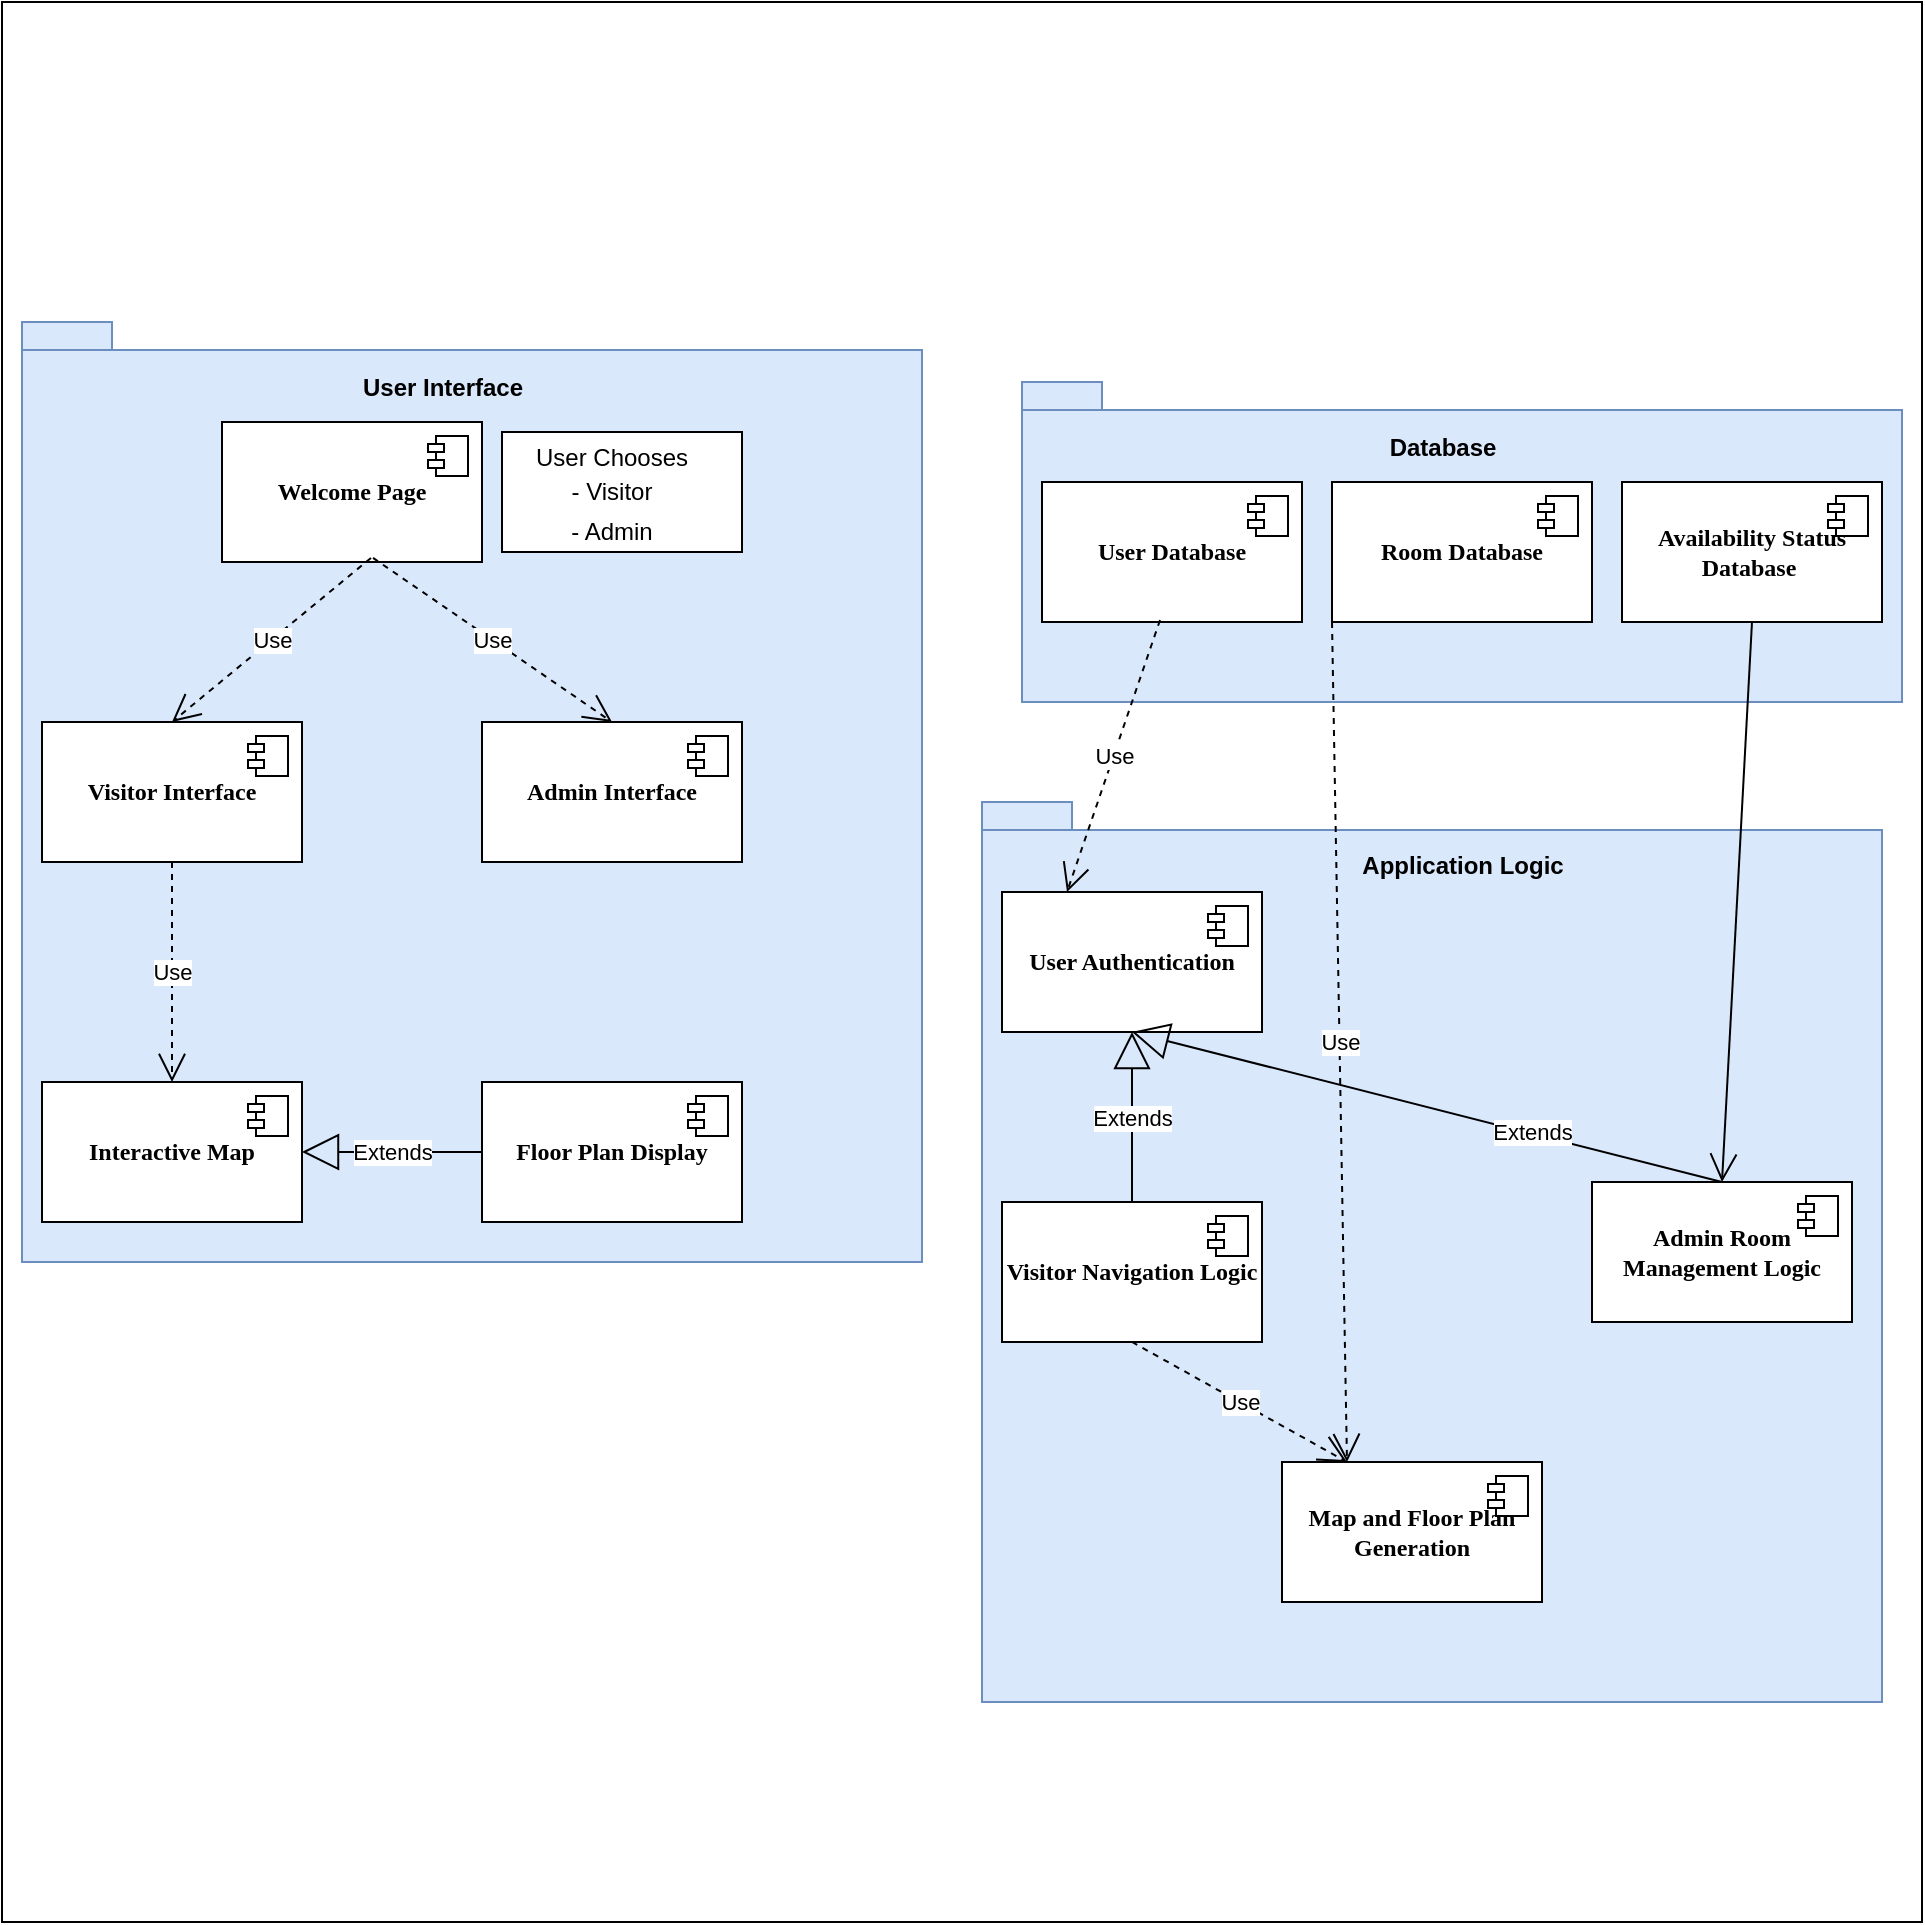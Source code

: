 <mxfile version="25.0.3">
  <diagram name="Page-1" id="OktrFBAO3VFiyfOGnc8V">
    <mxGraphModel dx="1865" dy="2413" grid="1" gridSize="10" guides="1" tooltips="1" connect="1" arrows="1" fold="1" page="1" pageScale="1" pageWidth="827" pageHeight="1169" math="0" shadow="0">
      <root>
        <mxCell id="0" />
        <mxCell id="1" parent="0" />
        <mxCell id="GQhv-AbMXYz22JSgnZgT-2" value="" style="whiteSpace=wrap;html=1;aspect=fixed;" parent="1" vertex="1">
          <mxGeometry y="-130" width="960" height="960" as="geometry" />
        </mxCell>
        <mxCell id="GQhv-AbMXYz22JSgnZgT-4" value="" style="shape=folder;fontStyle=1;spacingTop=10;tabWidth=40;tabHeight=14;tabPosition=left;html=1;whiteSpace=wrap;fillColor=#dae8fc;strokeColor=#6c8ebf;" parent="1" vertex="1">
          <mxGeometry x="10" y="30" width="450" height="470" as="geometry" />
        </mxCell>
        <mxCell id="GQhv-AbMXYz22JSgnZgT-5" value="&lt;b&gt;Admin Interface&lt;/b&gt;" style="html=1;dropTarget=0;whiteSpace=wrap;fontFamily=Times New Roman;spacing=2;" parent="1" vertex="1">
          <mxGeometry x="240" y="230" width="130" height="70" as="geometry" />
        </mxCell>
        <mxCell id="GQhv-AbMXYz22JSgnZgT-6" value="" style="shape=module;jettyWidth=8;jettyHeight=4;fontFamily=Times New Roman;spacing=2;" parent="GQhv-AbMXYz22JSgnZgT-5" vertex="1">
          <mxGeometry x="1" width="20" height="20" relative="1" as="geometry">
            <mxPoint x="-27" y="7" as="offset" />
          </mxGeometry>
        </mxCell>
        <mxCell id="GQhv-AbMXYz22JSgnZgT-9" value="&lt;b&gt;Visitor Interface&lt;/b&gt;" style="html=1;dropTarget=0;whiteSpace=wrap;fontFamily=Times New Roman;spacing=2;" parent="1" vertex="1">
          <mxGeometry x="20" y="230" width="130" height="70" as="geometry" />
        </mxCell>
        <mxCell id="GQhv-AbMXYz22JSgnZgT-10" value="" style="shape=module;jettyWidth=8;jettyHeight=4;fontFamily=Times New Roman;spacing=2;" parent="GQhv-AbMXYz22JSgnZgT-9" vertex="1">
          <mxGeometry x="1" width="20" height="20" relative="1" as="geometry">
            <mxPoint x="-27" y="7" as="offset" />
          </mxGeometry>
        </mxCell>
        <mxCell id="GQhv-AbMXYz22JSgnZgT-11" value="&lt;b&gt;Floor Plan Display&lt;/b&gt;" style="html=1;dropTarget=0;whiteSpace=wrap;fontFamily=Times New Roman;spacing=2;" parent="1" vertex="1">
          <mxGeometry x="240" y="410" width="130" height="70" as="geometry" />
        </mxCell>
        <mxCell id="GQhv-AbMXYz22JSgnZgT-12" value="" style="shape=module;jettyWidth=8;jettyHeight=4;fontFamily=Times New Roman;spacing=2;" parent="GQhv-AbMXYz22JSgnZgT-11" vertex="1">
          <mxGeometry x="1" width="20" height="20" relative="1" as="geometry">
            <mxPoint x="-27" y="7" as="offset" />
          </mxGeometry>
        </mxCell>
        <mxCell id="GQhv-AbMXYz22JSgnZgT-13" value="&lt;b&gt;Interactive Map&lt;/b&gt;" style="html=1;dropTarget=0;whiteSpace=wrap;fontFamily=Times New Roman;spacing=2;" parent="1" vertex="1">
          <mxGeometry x="20" y="410" width="130" height="70" as="geometry" />
        </mxCell>
        <mxCell id="GQhv-AbMXYz22JSgnZgT-14" value="" style="shape=module;jettyWidth=8;jettyHeight=4;fontFamily=Times New Roman;spacing=2;" parent="GQhv-AbMXYz22JSgnZgT-13" vertex="1">
          <mxGeometry x="1" width="20" height="20" relative="1" as="geometry">
            <mxPoint x="-27" y="7" as="offset" />
          </mxGeometry>
        </mxCell>
        <mxCell id="GQhv-AbMXYz22JSgnZgT-15" value="&lt;b&gt;Welcome Page&lt;/b&gt;" style="html=1;dropTarget=0;whiteSpace=wrap;fontFamily=Times New Roman;spacing=2;" parent="1" vertex="1">
          <mxGeometry x="110" y="80" width="130" height="70" as="geometry" />
        </mxCell>
        <mxCell id="GQhv-AbMXYz22JSgnZgT-16" value="" style="shape=module;jettyWidth=8;jettyHeight=4;fontFamily=Times New Roman;spacing=2;" parent="GQhv-AbMXYz22JSgnZgT-15" vertex="1">
          <mxGeometry x="1" width="20" height="20" relative="1" as="geometry">
            <mxPoint x="-27" y="7" as="offset" />
          </mxGeometry>
        </mxCell>
        <mxCell id="GQhv-AbMXYz22JSgnZgT-17" value="Use" style="endArrow=open;endSize=12;dashed=1;html=1;rounded=0;exitX=0.5;exitY=1;exitDx=0;exitDy=0;entryX=0.5;entryY=0;entryDx=0;entryDy=0;" parent="1" source="GQhv-AbMXYz22JSgnZgT-9" target="GQhv-AbMXYz22JSgnZgT-13" edge="1">
          <mxGeometry width="160" relative="1" as="geometry">
            <mxPoint x="360" y="350" as="sourcePoint" />
            <mxPoint x="520" y="350" as="targetPoint" />
          </mxGeometry>
        </mxCell>
        <mxCell id="GQhv-AbMXYz22JSgnZgT-18" value="Extends" style="endArrow=block;endSize=16;endFill=0;html=1;rounded=0;exitX=0;exitY=0.5;exitDx=0;exitDy=0;entryX=1;entryY=0.5;entryDx=0;entryDy=0;" parent="1" source="GQhv-AbMXYz22JSgnZgT-11" target="GQhv-AbMXYz22JSgnZgT-13" edge="1">
          <mxGeometry width="160" relative="1" as="geometry">
            <mxPoint x="360" y="350" as="sourcePoint" />
            <mxPoint x="520" y="350" as="targetPoint" />
          </mxGeometry>
        </mxCell>
        <mxCell id="GQhv-AbMXYz22JSgnZgT-22" value="" style="rounded=0;whiteSpace=wrap;html=1;" parent="1" vertex="1">
          <mxGeometry x="250" y="85" width="120" height="60" as="geometry" />
        </mxCell>
        <mxCell id="GQhv-AbMXYz22JSgnZgT-23" value="User Chooses" style="text;html=1;align=center;verticalAlign=middle;whiteSpace=wrap;rounded=0;" parent="1" vertex="1">
          <mxGeometry x="260" y="85" width="90" height="25" as="geometry" />
        </mxCell>
        <mxCell id="GQhv-AbMXYz22JSgnZgT-24" value="- Visitor" style="text;html=1;align=center;verticalAlign=middle;whiteSpace=wrap;rounded=0;" parent="1" vertex="1">
          <mxGeometry x="260" y="102.5" width="90" height="25" as="geometry" />
        </mxCell>
        <mxCell id="GQhv-AbMXYz22JSgnZgT-25" value="- Admin" style="text;html=1;align=center;verticalAlign=middle;whiteSpace=wrap;rounded=0;" parent="1" vertex="1">
          <mxGeometry x="260" y="125" width="90" height="20" as="geometry" />
        </mxCell>
        <mxCell id="GQhv-AbMXYz22JSgnZgT-26" value="Use" style="endArrow=open;endSize=12;dashed=1;html=1;rounded=0;entryX=0.5;entryY=0;entryDx=0;entryDy=0;exitX=0.573;exitY=0.971;exitDx=0;exitDy=0;exitPerimeter=0;" parent="1" source="GQhv-AbMXYz22JSgnZgT-15" target="GQhv-AbMXYz22JSgnZgT-9" edge="1">
          <mxGeometry width="160" relative="1" as="geometry">
            <mxPoint x="228" y="350" as="sourcePoint" />
            <mxPoint x="165" y="450" as="targetPoint" />
          </mxGeometry>
        </mxCell>
        <mxCell id="GQhv-AbMXYz22JSgnZgT-27" value="Use" style="endArrow=open;endSize=12;dashed=1;html=1;rounded=0;entryX=0.5;entryY=0;entryDx=0;entryDy=0;exitX=0.581;exitY=0.971;exitDx=0;exitDy=0;exitPerimeter=0;" parent="1" source="GQhv-AbMXYz22JSgnZgT-15" target="GQhv-AbMXYz22JSgnZgT-5" edge="1">
          <mxGeometry width="160" relative="1" as="geometry">
            <mxPoint x="367" y="168" as="sourcePoint" />
            <mxPoint x="228" y="280" as="targetPoint" />
          </mxGeometry>
        </mxCell>
        <mxCell id="GQhv-AbMXYz22JSgnZgT-30" value="" style="shape=folder;fontStyle=1;spacingTop=10;tabWidth=40;tabHeight=14;tabPosition=left;html=1;whiteSpace=wrap;fillColor=#dae8fc;strokeColor=#6c8ebf;" parent="1" vertex="1">
          <mxGeometry x="510" y="60" width="440" height="160" as="geometry" />
        </mxCell>
        <mxCell id="GQhv-AbMXYz22JSgnZgT-31" value="&lt;b&gt;User Database&lt;/b&gt;" style="html=1;dropTarget=0;whiteSpace=wrap;fontFamily=Times New Roman;spacing=2;" parent="1" vertex="1">
          <mxGeometry x="520" y="110" width="130" height="70" as="geometry" />
        </mxCell>
        <mxCell id="GQhv-AbMXYz22JSgnZgT-32" value="" style="shape=module;jettyWidth=8;jettyHeight=4;fontFamily=Times New Roman;spacing=2;" parent="GQhv-AbMXYz22JSgnZgT-31" vertex="1">
          <mxGeometry x="1" width="20" height="20" relative="1" as="geometry">
            <mxPoint x="-27" y="7" as="offset" />
          </mxGeometry>
        </mxCell>
        <mxCell id="GQhv-AbMXYz22JSgnZgT-33" value="&lt;b&gt;Room Database&lt;/b&gt;" style="html=1;dropTarget=0;whiteSpace=wrap;fontFamily=Times New Roman;spacing=2;" parent="1" vertex="1">
          <mxGeometry x="665" y="110" width="130" height="70" as="geometry" />
        </mxCell>
        <mxCell id="GQhv-AbMXYz22JSgnZgT-34" value="" style="shape=module;jettyWidth=8;jettyHeight=4;fontFamily=Times New Roman;spacing=2;" parent="GQhv-AbMXYz22JSgnZgT-33" vertex="1">
          <mxGeometry x="1" width="20" height="20" relative="1" as="geometry">
            <mxPoint x="-27" y="7" as="offset" />
          </mxGeometry>
        </mxCell>
        <mxCell id="GQhv-AbMXYz22JSgnZgT-35" value="&lt;b&gt;Availability Status Database&amp;nbsp;&lt;/b&gt;" style="html=1;dropTarget=0;whiteSpace=wrap;fontFamily=Times New Roman;spacing=2;" parent="1" vertex="1">
          <mxGeometry x="810" y="110" width="130" height="70" as="geometry" />
        </mxCell>
        <mxCell id="GQhv-AbMXYz22JSgnZgT-36" value="" style="shape=module;jettyWidth=8;jettyHeight=4;fontFamily=Times New Roman;spacing=2;" parent="GQhv-AbMXYz22JSgnZgT-35" vertex="1">
          <mxGeometry x="1" width="20" height="20" relative="1" as="geometry">
            <mxPoint x="-27" y="7" as="offset" />
          </mxGeometry>
        </mxCell>
        <mxCell id="GQhv-AbMXYz22JSgnZgT-37" value="" style="shape=folder;fontStyle=1;spacingTop=10;tabWidth=40;tabHeight=14;tabPosition=left;html=1;whiteSpace=wrap;fillColor=#dae8fc;strokeColor=#6c8ebf;" parent="1" vertex="1">
          <mxGeometry x="490" y="270" width="450" height="450" as="geometry" />
        </mxCell>
        <mxCell id="GQhv-AbMXYz22JSgnZgT-39" value="&lt;b&gt;User Authentication&lt;/b&gt;" style="html=1;dropTarget=0;whiteSpace=wrap;fontFamily=Times New Roman;spacing=2;" parent="1" vertex="1">
          <mxGeometry x="500" y="315" width="130" height="70" as="geometry" />
        </mxCell>
        <mxCell id="GQhv-AbMXYz22JSgnZgT-40" value="" style="shape=module;jettyWidth=8;jettyHeight=4;fontFamily=Times New Roman;spacing=2;" parent="GQhv-AbMXYz22JSgnZgT-39" vertex="1">
          <mxGeometry x="1" width="20" height="20" relative="1" as="geometry">
            <mxPoint x="-27" y="7" as="offset" />
          </mxGeometry>
        </mxCell>
        <mxCell id="GQhv-AbMXYz22JSgnZgT-41" value="&lt;b&gt;Visitor Navigation Logic&lt;/b&gt;" style="html=1;dropTarget=0;whiteSpace=wrap;fontFamily=Times New Roman;spacing=2;" parent="1" vertex="1">
          <mxGeometry x="500" y="470" width="130" height="70" as="geometry" />
        </mxCell>
        <mxCell id="GQhv-AbMXYz22JSgnZgT-42" value="" style="shape=module;jettyWidth=8;jettyHeight=4;fontFamily=Times New Roman;spacing=2;" parent="GQhv-AbMXYz22JSgnZgT-41" vertex="1">
          <mxGeometry x="1" width="20" height="20" relative="1" as="geometry">
            <mxPoint x="-27" y="7" as="offset" />
          </mxGeometry>
        </mxCell>
        <mxCell id="GQhv-AbMXYz22JSgnZgT-45" value="&lt;b&gt;Map and Floor Plan Generation&lt;/b&gt;" style="html=1;dropTarget=0;whiteSpace=wrap;fontFamily=Times New Roman;spacing=2;" parent="1" vertex="1">
          <mxGeometry x="640" y="600" width="130" height="70" as="geometry" />
        </mxCell>
        <mxCell id="GQhv-AbMXYz22JSgnZgT-46" value="" style="shape=module;jettyWidth=8;jettyHeight=4;fontFamily=Times New Roman;spacing=2;" parent="GQhv-AbMXYz22JSgnZgT-45" vertex="1">
          <mxGeometry x="1" width="20" height="20" relative="1" as="geometry">
            <mxPoint x="-27" y="7" as="offset" />
          </mxGeometry>
        </mxCell>
        <mxCell id="GQhv-AbMXYz22JSgnZgT-47" value="&lt;b&gt;Admin Room Management Logic&lt;/b&gt;" style="html=1;dropTarget=0;whiteSpace=wrap;fontFamily=Times New Roman;spacing=2;" parent="1" vertex="1">
          <mxGeometry x="795" y="460" width="130" height="70" as="geometry" />
        </mxCell>
        <mxCell id="GQhv-AbMXYz22JSgnZgT-48" value="" style="shape=module;jettyWidth=8;jettyHeight=4;fontFamily=Times New Roman;spacing=2;" parent="GQhv-AbMXYz22JSgnZgT-47" vertex="1">
          <mxGeometry x="1" width="20" height="20" relative="1" as="geometry">
            <mxPoint x="-27" y="7" as="offset" />
          </mxGeometry>
        </mxCell>
        <mxCell id="GQhv-AbMXYz22JSgnZgT-50" value="Use" style="endArrow=open;endSize=12;dashed=1;html=1;rounded=0;entryX=0.25;entryY=0;entryDx=0;entryDy=0;exitX=0.454;exitY=0.986;exitDx=0;exitDy=0;exitPerimeter=0;" parent="1" source="GQhv-AbMXYz22JSgnZgT-31" target="GQhv-AbMXYz22JSgnZgT-39" edge="1">
          <mxGeometry width="160" relative="1" as="geometry">
            <mxPoint x="196" y="158" as="sourcePoint" />
            <mxPoint x="315" y="240" as="targetPoint" />
          </mxGeometry>
        </mxCell>
        <mxCell id="GQhv-AbMXYz22JSgnZgT-52" value="Extends" style="endArrow=block;endSize=16;endFill=0;html=1;rounded=0;exitX=0.5;exitY=0;exitDx=0;exitDy=0;entryX=0.5;entryY=1;entryDx=0;entryDy=0;" parent="1" source="GQhv-AbMXYz22JSgnZgT-41" target="GQhv-AbMXYz22JSgnZgT-39" edge="1">
          <mxGeometry width="160" relative="1" as="geometry">
            <mxPoint x="160" y="455" as="sourcePoint" />
            <mxPoint x="250" y="455" as="targetPoint" />
          </mxGeometry>
        </mxCell>
        <mxCell id="GQhv-AbMXYz22JSgnZgT-53" value="Extends" style="endArrow=block;endSize=16;endFill=0;html=1;rounded=0;exitX=0.5;exitY=0;exitDx=0;exitDy=0;entryX=0.5;entryY=1;entryDx=0;entryDy=0;" parent="1" source="GQhv-AbMXYz22JSgnZgT-47" target="GQhv-AbMXYz22JSgnZgT-39" edge="1">
          <mxGeometry x="-0.355" y="-1" width="160" relative="1" as="geometry">
            <mxPoint x="725" y="395" as="sourcePoint" />
            <mxPoint x="570" y="385" as="targetPoint" />
            <mxPoint as="offset" />
          </mxGeometry>
        </mxCell>
        <mxCell id="GQhv-AbMXYz22JSgnZgT-54" value="" style="endArrow=open;endFill=1;endSize=12;html=1;rounded=0;exitX=0.5;exitY=1;exitDx=0;exitDy=0;entryX=0.5;entryY=0;entryDx=0;entryDy=0;" parent="1" source="GQhv-AbMXYz22JSgnZgT-35" target="GQhv-AbMXYz22JSgnZgT-47" edge="1">
          <mxGeometry width="160" relative="1" as="geometry">
            <mxPoint x="360" y="410" as="sourcePoint" />
            <mxPoint x="520" y="410" as="targetPoint" />
          </mxGeometry>
        </mxCell>
        <mxCell id="GQhv-AbMXYz22JSgnZgT-55" value="Use" style="endArrow=open;endSize=12;dashed=1;html=1;rounded=0;entryX=0.25;entryY=0;entryDx=0;entryDy=0;exitX=0.5;exitY=1;exitDx=0;exitDy=0;" parent="1" source="GQhv-AbMXYz22JSgnZgT-41" target="GQhv-AbMXYz22JSgnZgT-45" edge="1">
          <mxGeometry width="160" relative="1" as="geometry">
            <mxPoint x="589" y="189" as="sourcePoint" />
            <mxPoint x="693" y="325" as="targetPoint" />
          </mxGeometry>
        </mxCell>
        <mxCell id="GQhv-AbMXYz22JSgnZgT-57" value="Use" style="endArrow=open;endSize=12;dashed=1;html=1;rounded=0;exitX=0;exitY=1;exitDx=0;exitDy=0;entryX=0.25;entryY=0;entryDx=0;entryDy=0;" parent="1" source="GQhv-AbMXYz22JSgnZgT-33" target="GQhv-AbMXYz22JSgnZgT-45" edge="1">
          <mxGeometry width="160" relative="1" as="geometry">
            <mxPoint x="575" y="550" as="sourcePoint" />
            <mxPoint x="700" y="600" as="targetPoint" />
          </mxGeometry>
        </mxCell>
        <mxCell id="GQhv-AbMXYz22JSgnZgT-58" value="User Interface" style="text;align=center;fontStyle=1;verticalAlign=middle;spacingLeft=3;spacingRight=3;strokeColor=none;rotatable=0;points=[[0,0.5],[1,0.5]];portConstraint=eastwest;html=1;" parent="1" vertex="1">
          <mxGeometry x="180" y="50" width="80" height="26" as="geometry" />
        </mxCell>
        <mxCell id="GQhv-AbMXYz22JSgnZgT-59" value="Application Logic" style="text;align=center;fontStyle=1;verticalAlign=middle;spacingLeft=3;spacingRight=3;strokeColor=none;rotatable=0;points=[[0,0.5],[1,0.5]];portConstraint=eastwest;html=1;" parent="1" vertex="1">
          <mxGeometry x="690" y="289" width="80" height="26" as="geometry" />
        </mxCell>
        <mxCell id="GQhv-AbMXYz22JSgnZgT-61" value="Database" style="text;align=center;fontStyle=1;verticalAlign=middle;spacingLeft=3;spacingRight=3;strokeColor=none;rotatable=0;points=[[0,0.5],[1,0.5]];portConstraint=eastwest;html=1;" parent="1" vertex="1">
          <mxGeometry x="680" y="80" width="80" height="26" as="geometry" />
        </mxCell>
      </root>
    </mxGraphModel>
  </diagram>
</mxfile>
